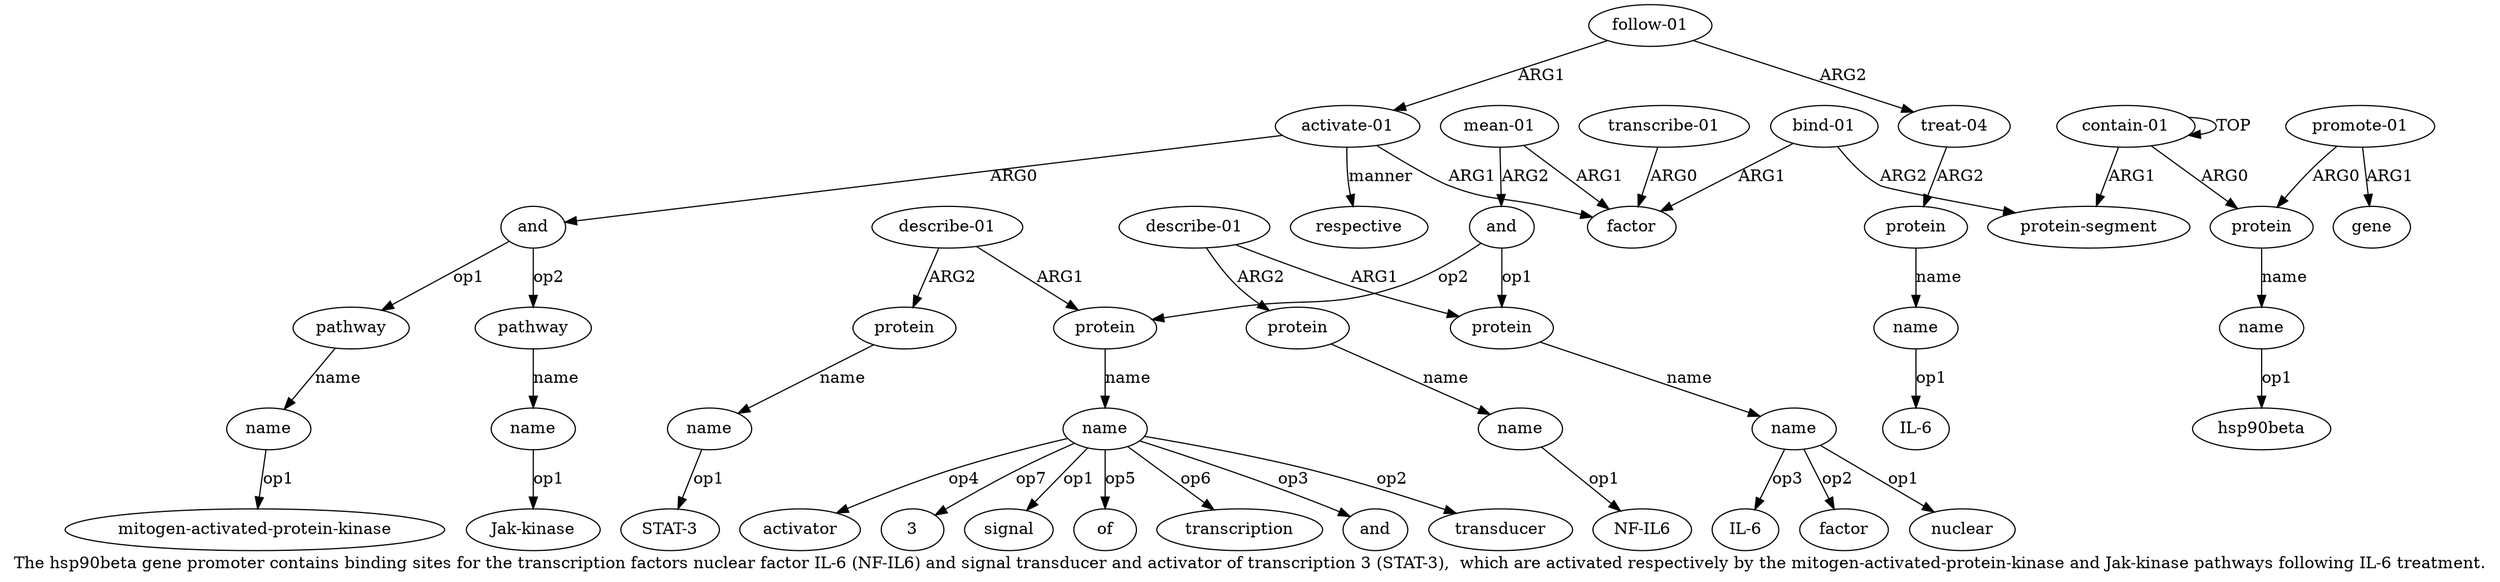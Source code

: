 digraph  {
	graph [label="The hsp90beta gene promoter contains binding sites for the transcription factors nuclear factor IL-6 (NF-IL6) and signal transducer \
and activator of transcription 3 (STAT-3),  which are activated respectively by the mitogen-activated-protein-kinase and Jak-kinase \
pathways following IL-6 treatment."];
	node [label="\N"];
	a20	 [color=black,
		gold_ind=20,
		gold_label=name,
		label=name,
		test_ind=20,
		test_label=name];
	"a20 STAT-3"	 [color=black,
		gold_ind=-1,
		gold_label="STAT-3",
		label="STAT-3",
		test_ind=-1,
		test_label="STAT-3"];
	a20 -> "a20 STAT-3" [key=0,
	color=black,
	gold_label=op1,
	label=op1,
	test_label=op1];
a21 [color=black,
	gold_ind=21,
	gold_label="activate-01",
	label="activate-01",
	test_ind=21,
	test_label="activate-01"];
a22 [color=black,
	gold_ind=22,
	gold_label=and,
	label=and,
	test_ind=22,
	test_label=and];
a21 -> a22 [key=0,
color=black,
gold_label=ARG0,
label=ARG0,
test_label=ARG0];
a27 [color=black,
gold_ind=27,
gold_label=respective,
label=respective,
test_ind=27,
test_label=respective];
a21 -> a27 [key=0,
color=black,
gold_label=manner,
label=manner,
test_label=manner];
a7 [color=black,
gold_ind=7,
gold_label=factor,
label=factor,
test_ind=7,
test_label=factor];
a21 -> a7 [key=0,
color=black,
gold_label=ARG1,
label=ARG1,
test_label=ARG1];
a23 [color=black,
gold_ind=23,
gold_label=pathway,
label=pathway,
test_ind=23,
test_label=pathway];
a22 -> a23 [key=0,
color=black,
gold_label=op1,
label=op1,
test_label=op1];
a25 [color=black,
gold_ind=25,
gold_label=pathway,
label=pathway,
test_ind=25,
test_label=pathway];
a22 -> a25 [key=0,
color=black,
gold_label=op2,
label=op2,
test_label=op2];
a24 [color=black,
gold_ind=24,
gold_label=name,
label=name,
test_ind=24,
test_label=name];
a23 -> a24 [key=0,
color=black,
gold_label=name,
label=name,
test_label=name];
"a24 mitogen-activated-protein-kinase" [color=black,
gold_ind=-1,
gold_label="mitogen-activated-protein-kinase",
label="mitogen-activated-protein-kinase",
test_ind=-1,
test_label="mitogen-activated-protein-kinase"];
a24 -> "a24 mitogen-activated-protein-kinase" [key=0,
color=black,
gold_label=op1,
label=op1,
test_label=op1];
a26 [color=black,
gold_ind=26,
gold_label=name,
label=name,
test_ind=26,
test_label=name];
a25 -> a26 [key=0,
color=black,
gold_label=name,
label=name,
test_label=name];
"a26 Jak-kinase" [color=black,
gold_ind=-1,
gold_label="Jak-kinase",
label="Jak-kinase",
test_ind=-1,
test_label="Jak-kinase"];
a26 -> "a26 Jak-kinase" [key=0,
color=black,
gold_label=op1,
label=op1,
test_label=op1];
a28 [color=black,
gold_ind=28,
gold_label="follow-01",
label="follow-01",
test_ind=28,
test_label="follow-01"];
a28 -> a21 [key=0,
color=black,
gold_label=ARG1,
label=ARG1,
test_label=ARG1];
a29 [color=black,
gold_ind=29,
gold_label="treat-04",
label="treat-04",
test_ind=29,
test_label="treat-04"];
a28 -> a29 [key=0,
color=black,
gold_label=ARG2,
label=ARG2,
test_label=ARG2];
a30 [color=black,
gold_ind=30,
gold_label=protein,
label=protein,
test_ind=30,
test_label=protein];
a29 -> a30 [key=0,
color=black,
gold_label=ARG2,
label=ARG2,
test_label=ARG2];
"a15 NF-IL6" [color=black,
gold_ind=-1,
gold_label="NF-IL6",
label="NF-IL6",
test_ind=-1,
test_label="NF-IL6"];
a31 [color=black,
gold_ind=31,
gold_label=name,
label=name,
test_ind=31,
test_label=name];
"a31 IL-6" [color=black,
gold_ind=-1,
gold_label="IL-6",
label="IL-6",
test_ind=-1,
test_label="IL-6"];
a31 -> "a31 IL-6" [key=0,
color=black,
gold_label=op1,
label=op1,
test_label=op1];
a30 -> a31 [key=0,
color=black,
gold_label=name,
label=name,
test_label=name];
"a17 activator" [color=black,
gold_ind=-1,
gold_label=activator,
label=activator,
test_ind=-1,
test_label=activator];
"a17 3" [color=black,
gold_ind=-1,
gold_label=3,
label=3,
test_ind=-1,
test_label=3];
"a17 signal" [color=black,
gold_ind=-1,
gold_label=signal,
label=signal,
test_ind=-1,
test_label=signal];
"a17 of" [color=black,
gold_ind=-1,
gold_label=of,
label=of,
test_ind=-1,
test_label=of];
a15 [color=black,
gold_ind=15,
gold_label=name,
label=name,
test_ind=15,
test_label=name];
a15 -> "a15 NF-IL6" [key=0,
color=black,
gold_label=op1,
label=op1,
test_label=op1];
a14 [color=black,
gold_ind=14,
gold_label=protein,
label=protein,
test_ind=14,
test_label=protein];
a14 -> a15 [key=0,
color=black,
gold_label=name,
label=name,
test_label=name];
a17 [color=black,
gold_ind=17,
gold_label=name,
label=name,
test_ind=17,
test_label=name];
a17 -> "a17 activator" [key=0,
color=black,
gold_label=op4,
label=op4,
test_label=op4];
a17 -> "a17 3" [key=0,
color=black,
gold_label=op7,
label=op7,
test_label=op7];
a17 -> "a17 signal" [key=0,
color=black,
gold_label=op1,
label=op1,
test_label=op1];
a17 -> "a17 of" [key=0,
color=black,
gold_label=op5,
label=op5,
test_label=op5];
"a17 transcription" [color=black,
gold_ind=-1,
gold_label=transcription,
label=transcription,
test_ind=-1,
test_label=transcription];
a17 -> "a17 transcription" [key=0,
color=black,
gold_label=op6,
label=op6,
test_label=op6];
"a17 and" [color=black,
gold_ind=-1,
gold_label=and,
label=and,
test_ind=-1,
test_label=and];
a17 -> "a17 and" [key=0,
color=black,
gold_label=op3,
label=op3,
test_label=op3];
"a17 transducer" [color=black,
gold_ind=-1,
gold_label=transducer,
label=transducer,
test_ind=-1,
test_label=transducer];
a17 -> "a17 transducer" [key=0,
color=black,
gold_label=op2,
label=op2,
test_label=op2];
a16 [color=black,
gold_ind=16,
gold_label=protein,
label=protein,
test_ind=16,
test_label=protein];
a16 -> a17 [key=0,
color=black,
gold_label=name,
label=name,
test_label=name];
a11 [color=black,
gold_ind=11,
gold_label=protein,
label=protein,
test_ind=11,
test_label=protein];
a12 [color=black,
gold_ind=12,
gold_label=name,
label=name,
test_ind=12,
test_label=name];
a11 -> a12 [key=0,
color=black,
gold_label=name,
label=name,
test_label=name];
a10 [color=black,
gold_ind=10,
gold_label=and,
label=and,
test_ind=10,
test_label=and];
a10 -> a16 [key=0,
color=black,
gold_label=op2,
label=op2,
test_label=op2];
a10 -> a11 [key=0,
color=black,
gold_label=op1,
label=op1,
test_label=op1];
a13 [color=black,
gold_ind=13,
gold_label="describe-01",
label="describe-01",
test_ind=13,
test_label="describe-01"];
a13 -> a14 [key=0,
color=black,
gold_label=ARG2,
label=ARG2,
test_label=ARG2];
a13 -> a11 [key=0,
color=black,
gold_label=ARG1,
label=ARG1,
test_label=ARG1];
"a12 nuclear" [color=black,
gold_ind=-1,
gold_label=nuclear,
label=nuclear,
test_ind=-1,
test_label=nuclear];
a12 -> "a12 nuclear" [key=0,
color=black,
gold_label=op1,
label=op1,
test_label=op1];
"a12 IL-6" [color=black,
gold_ind=-1,
gold_label="IL-6",
label="IL-6",
test_ind=-1,
test_label="IL-6"];
a12 -> "a12 IL-6" [key=0,
color=black,
gold_label=op3,
label=op3,
test_label=op3];
"a12 factor" [color=black,
gold_ind=-1,
gold_label=factor,
label=factor,
test_ind=-1,
test_label=factor];
a12 -> "a12 factor" [key=0,
color=black,
gold_label=op2,
label=op2,
test_label=op2];
a19 [color=black,
gold_ind=19,
gold_label=protein,
label=protein,
test_ind=19,
test_label=protein];
a19 -> a20 [key=0,
color=black,
gold_label=name,
label=name,
test_label=name];
a18 [color=black,
gold_ind=18,
gold_label="describe-01",
label="describe-01",
test_ind=18,
test_label="describe-01"];
a18 -> a16 [key=0,
color=black,
gold_label=ARG1,
label=ARG1,
test_label=ARG1];
a18 -> a19 [key=0,
color=black,
gold_label=ARG2,
label=ARG2,
test_label=ARG2];
a1 [color=black,
gold_ind=1,
gold_label=protein,
label=protein,
test_ind=1,
test_label=protein];
a2 [color=black,
gold_ind=2,
gold_label=name,
label=name,
test_ind=2,
test_label=name];
a1 -> a2 [key=0,
color=black,
gold_label=name,
label=name,
test_label=name];
a0 [color=black,
gold_ind=0,
gold_label="contain-01",
label="contain-01",
test_ind=0,
test_label="contain-01"];
a0 -> a1 [key=0,
color=black,
gold_label=ARG0,
label=ARG0,
test_label=ARG0];
a0 -> a0 [key=0,
color=black,
gold_label=TOP,
label=TOP,
test_label=TOP];
a5 [color=black,
gold_ind=5,
gold_label="protein-segment",
label="protein-segment",
test_ind=5,
test_label="protein-segment"];
a0 -> a5 [key=0,
color=black,
gold_label=ARG1,
label=ARG1,
test_label=ARG1];
a3 [color=black,
gold_ind=3,
gold_label="promote-01",
label="promote-01",
test_ind=3,
test_label="promote-01"];
a3 -> a1 [key=0,
color=black,
gold_label=ARG0,
label=ARG0,
test_label=ARG0];
a4 [color=black,
gold_ind=4,
gold_label=gene,
label=gene,
test_ind=4,
test_label=gene];
a3 -> a4 [key=0,
color=black,
gold_label=ARG1,
label=ARG1,
test_label=ARG1];
"a2 hsp90beta" [color=black,
gold_ind=-1,
gold_label=hsp90beta,
label=hsp90beta,
test_ind=-1,
test_label=hsp90beta];
a2 -> "a2 hsp90beta" [key=0,
color=black,
gold_label=op1,
label=op1,
test_label=op1];
a6 [color=black,
gold_ind=6,
gold_label="bind-01",
label="bind-01",
test_ind=6,
test_label="bind-01"];
a6 -> a5 [key=0,
color=black,
gold_label=ARG2,
label=ARG2,
test_label=ARG2];
a6 -> a7 [key=0,
color=black,
gold_label=ARG1,
label=ARG1,
test_label=ARG1];
a9 [color=black,
gold_ind=9,
gold_label="mean-01",
label="mean-01",
test_ind=9,
test_label="mean-01"];
a9 -> a10 [key=0,
color=black,
gold_label=ARG2,
label=ARG2,
test_label=ARG2];
a9 -> a7 [key=0,
color=black,
gold_label=ARG1,
label=ARG1,
test_label=ARG1];
a8 [color=black,
gold_ind=8,
gold_label="transcribe-01",
label="transcribe-01",
test_ind=8,
test_label="transcribe-01"];
a8 -> a7 [key=0,
color=black,
gold_label=ARG0,
label=ARG0,
test_label=ARG0];
}
